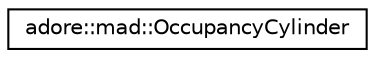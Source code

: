 digraph "Graphical Class Hierarchy"
{
 // LATEX_PDF_SIZE
  edge [fontname="Helvetica",fontsize="10",labelfontname="Helvetica",labelfontsize="10"];
  node [fontname="Helvetica",fontsize="10",shape=record];
  rankdir="LR";
  Node0 [label="adore::mad::OccupancyCylinder",height=0.2,width=0.4,color="black", fillcolor="white", style="filled",URL="$structadore_1_1mad_1_1OccupancyCylinder.html",tooltip=" "];
}
